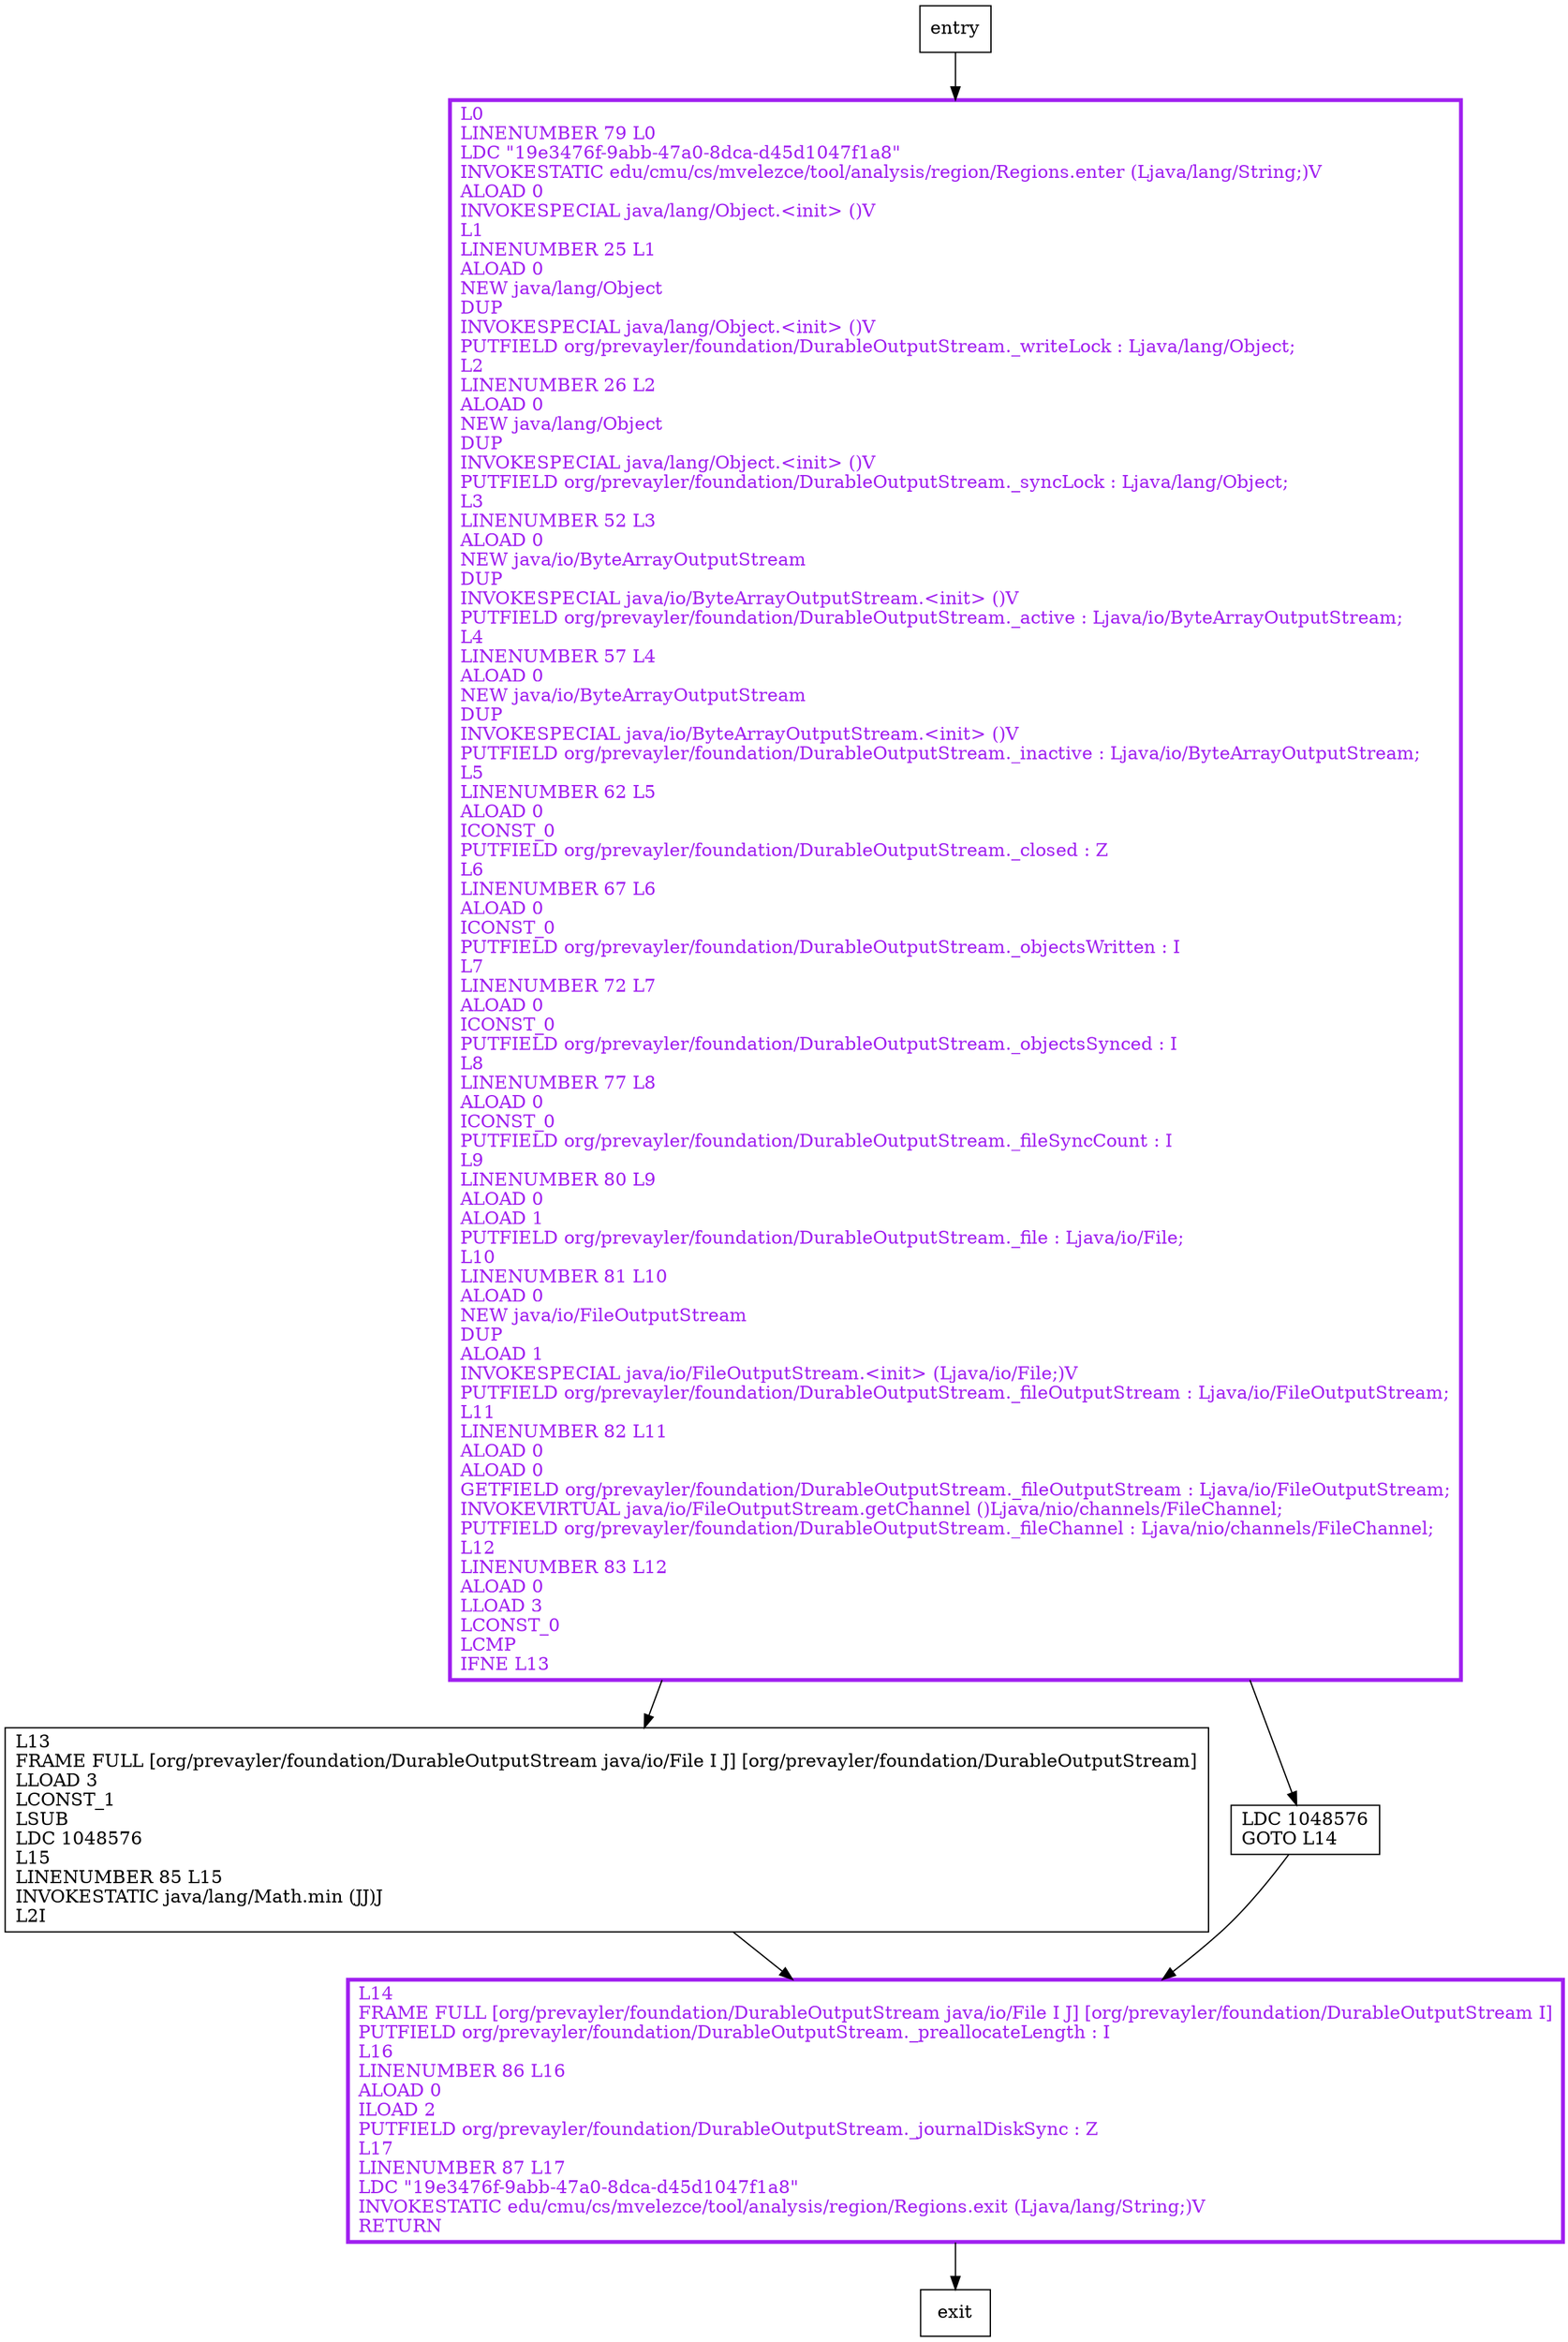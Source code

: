 digraph <init> {
node [shape=record];
1553893991 [label="L14\lFRAME FULL [org/prevayler/foundation/DurableOutputStream java/io/File I J] [org/prevayler/foundation/DurableOutputStream I]\lPUTFIELD org/prevayler/foundation/DurableOutputStream._preallocateLength : I\lL16\lLINENUMBER 86 L16\lALOAD 0\lILOAD 2\lPUTFIELD org/prevayler/foundation/DurableOutputStream._journalDiskSync : Z\lL17\lLINENUMBER 87 L17\lLDC \"19e3476f-9abb-47a0-8dca-d45d1047f1a8\"\lINVOKESTATIC edu/cmu/cs/mvelezce/tool/analysis/region/Regions.exit (Ljava/lang/String;)V\lRETURN\l"];
548752638 [label="L13\lFRAME FULL [org/prevayler/foundation/DurableOutputStream java/io/File I J] [org/prevayler/foundation/DurableOutputStream]\lLLOAD 3\lLCONST_1\lLSUB\lLDC 1048576\lL15\lLINENUMBER 85 L15\lINVOKESTATIC java/lang/Math.min (JJ)J\lL2I\l"];
735796751 [label="LDC 1048576\lGOTO L14\l"];
978881375 [label="L0\lLINENUMBER 79 L0\lLDC \"19e3476f-9abb-47a0-8dca-d45d1047f1a8\"\lINVOKESTATIC edu/cmu/cs/mvelezce/tool/analysis/region/Regions.enter (Ljava/lang/String;)V\lALOAD 0\lINVOKESPECIAL java/lang/Object.\<init\> ()V\lL1\lLINENUMBER 25 L1\lALOAD 0\lNEW java/lang/Object\lDUP\lINVOKESPECIAL java/lang/Object.\<init\> ()V\lPUTFIELD org/prevayler/foundation/DurableOutputStream._writeLock : Ljava/lang/Object;\lL2\lLINENUMBER 26 L2\lALOAD 0\lNEW java/lang/Object\lDUP\lINVOKESPECIAL java/lang/Object.\<init\> ()V\lPUTFIELD org/prevayler/foundation/DurableOutputStream._syncLock : Ljava/lang/Object;\lL3\lLINENUMBER 52 L3\lALOAD 0\lNEW java/io/ByteArrayOutputStream\lDUP\lINVOKESPECIAL java/io/ByteArrayOutputStream.\<init\> ()V\lPUTFIELD org/prevayler/foundation/DurableOutputStream._active : Ljava/io/ByteArrayOutputStream;\lL4\lLINENUMBER 57 L4\lALOAD 0\lNEW java/io/ByteArrayOutputStream\lDUP\lINVOKESPECIAL java/io/ByteArrayOutputStream.\<init\> ()V\lPUTFIELD org/prevayler/foundation/DurableOutputStream._inactive : Ljava/io/ByteArrayOutputStream;\lL5\lLINENUMBER 62 L5\lALOAD 0\lICONST_0\lPUTFIELD org/prevayler/foundation/DurableOutputStream._closed : Z\lL6\lLINENUMBER 67 L6\lALOAD 0\lICONST_0\lPUTFIELD org/prevayler/foundation/DurableOutputStream._objectsWritten : I\lL7\lLINENUMBER 72 L7\lALOAD 0\lICONST_0\lPUTFIELD org/prevayler/foundation/DurableOutputStream._objectsSynced : I\lL8\lLINENUMBER 77 L8\lALOAD 0\lICONST_0\lPUTFIELD org/prevayler/foundation/DurableOutputStream._fileSyncCount : I\lL9\lLINENUMBER 80 L9\lALOAD 0\lALOAD 1\lPUTFIELD org/prevayler/foundation/DurableOutputStream._file : Ljava/io/File;\lL10\lLINENUMBER 81 L10\lALOAD 0\lNEW java/io/FileOutputStream\lDUP\lALOAD 1\lINVOKESPECIAL java/io/FileOutputStream.\<init\> (Ljava/io/File;)V\lPUTFIELD org/prevayler/foundation/DurableOutputStream._fileOutputStream : Ljava/io/FileOutputStream;\lL11\lLINENUMBER 82 L11\lALOAD 0\lALOAD 0\lGETFIELD org/prevayler/foundation/DurableOutputStream._fileOutputStream : Ljava/io/FileOutputStream;\lINVOKEVIRTUAL java/io/FileOutputStream.getChannel ()Ljava/nio/channels/FileChannel;\lPUTFIELD org/prevayler/foundation/DurableOutputStream._fileChannel : Ljava/nio/channels/FileChannel;\lL12\lLINENUMBER 83 L12\lALOAD 0\lLLOAD 3\lLCONST_0\lLCMP\lIFNE L13\l"];
entry;
exit;
entry -> 978881375;
1553893991 -> exit;
548752638 -> 1553893991;
735796751 -> 1553893991;
978881375 -> 548752638;
978881375 -> 735796751;
1553893991[fontcolor="purple", penwidth=3, color="purple"];
978881375[fontcolor="purple", penwidth=3, color="purple"];
}
